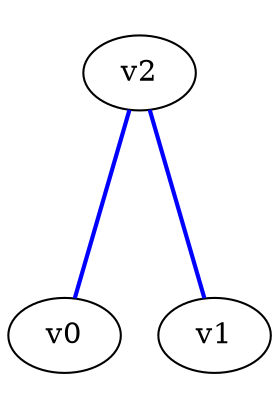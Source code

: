 

digraph G {
ratio="1.5"
size="7.5,10.0"
v0
v1
v2
v2 -> v0[color=blue] [arrowhead=none] [style=bold]
v2 -> v1[color=blue] [arrowhead=none] [style=bold]
}